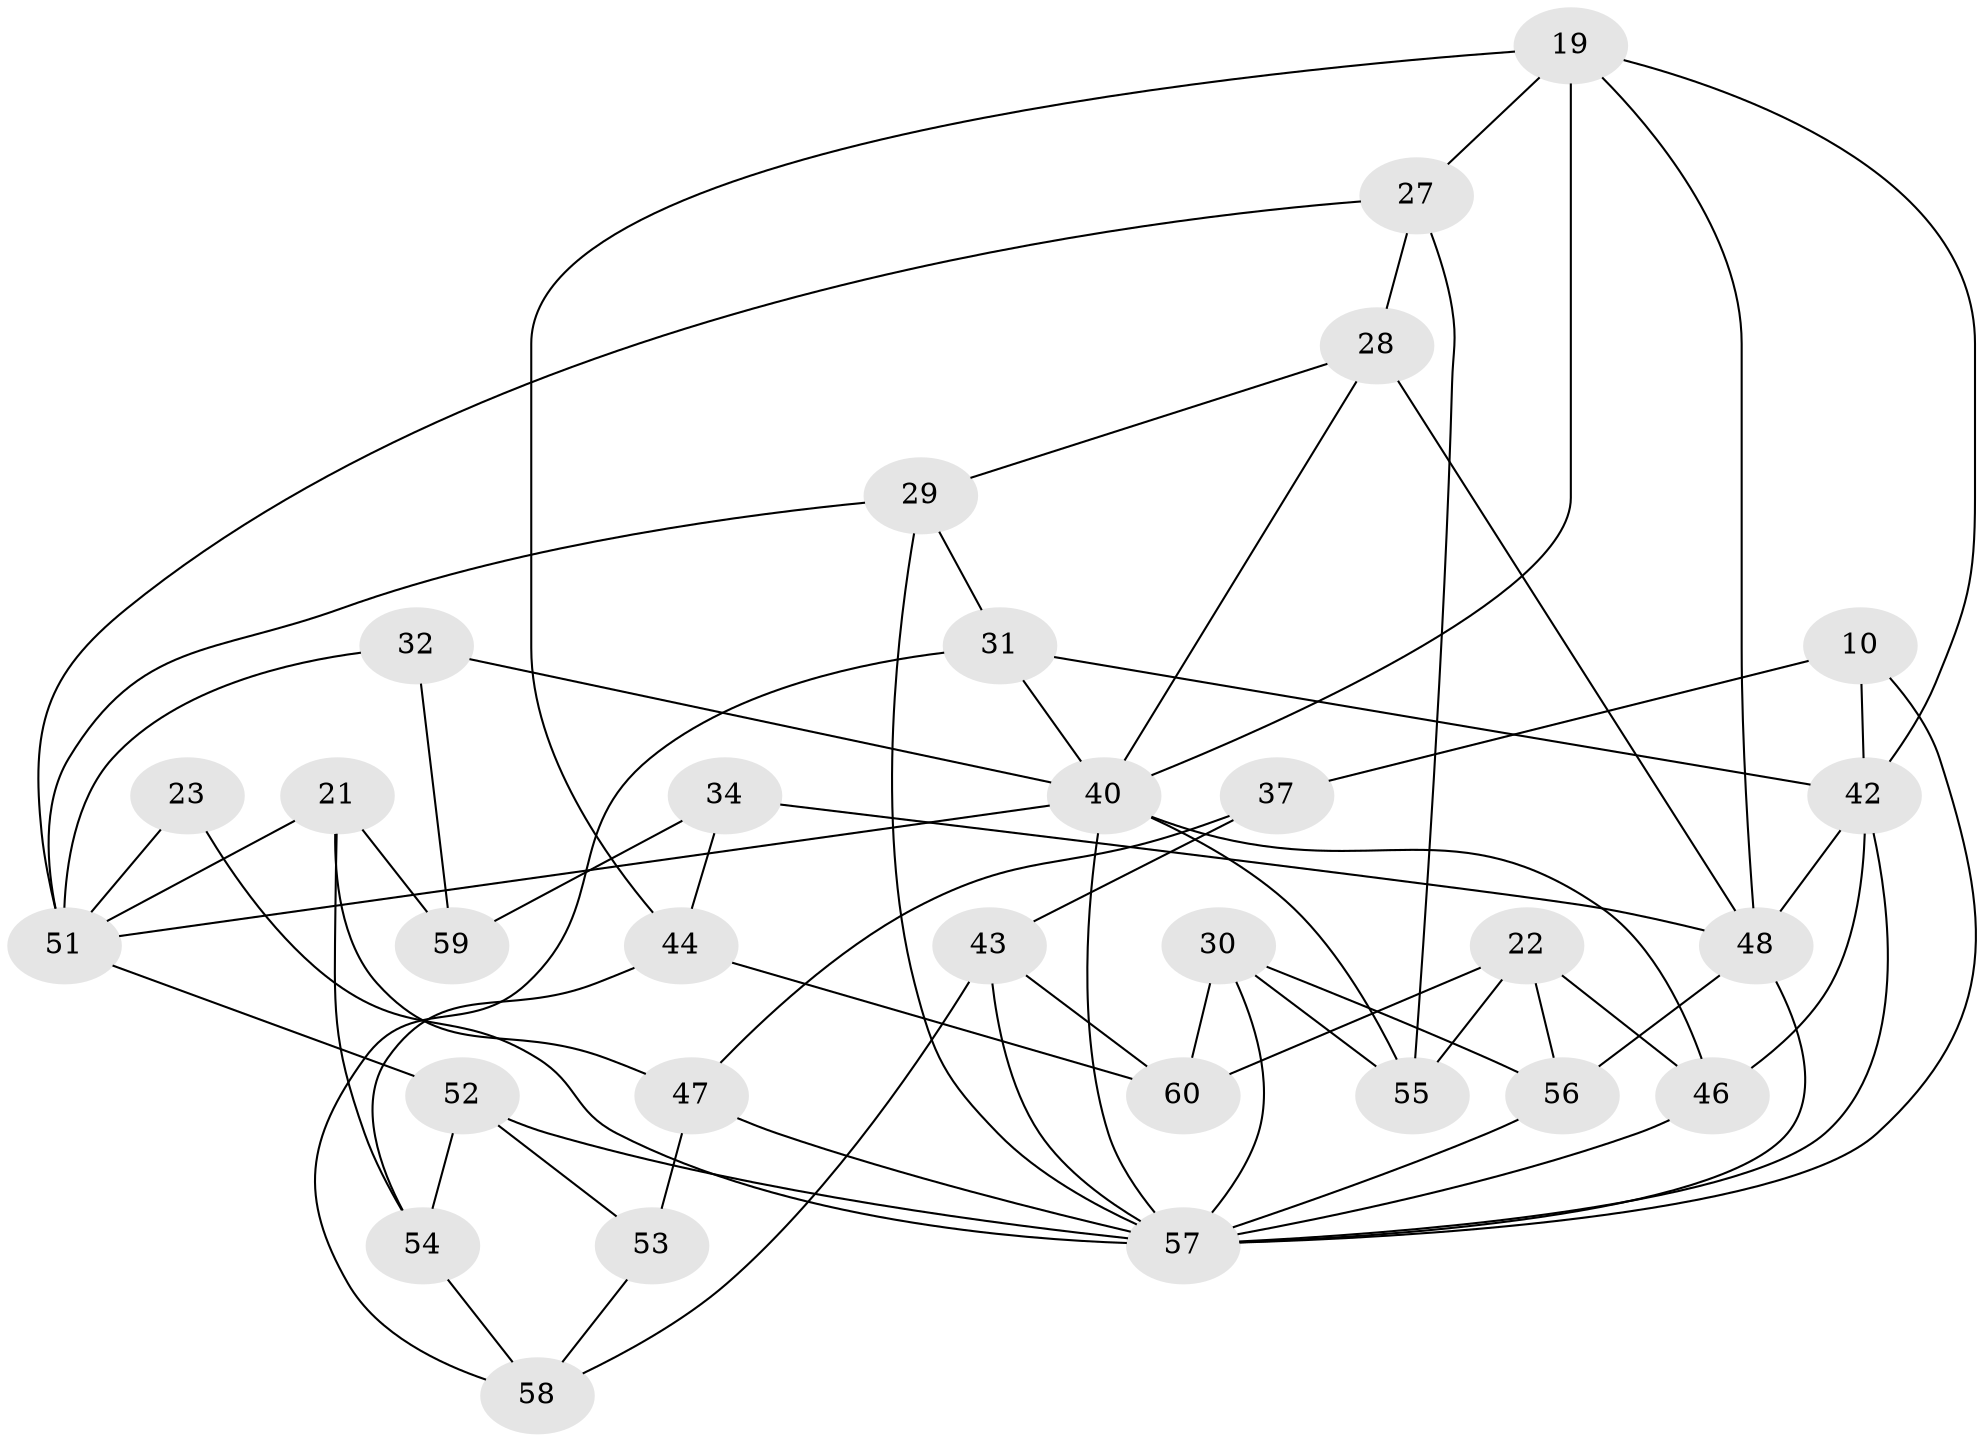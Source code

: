 // original degree distribution, {4: 1.0}
// Generated by graph-tools (version 1.1) at 2025/59/03/09/25 04:59:13]
// undirected, 30 vertices, 66 edges
graph export_dot {
graph [start="1"]
  node [color=gray90,style=filled];
  10 [super="+2"];
  19 [super="+14"];
  21;
  22;
  23;
  27;
  28 [super="+26"];
  29;
  30;
  31;
  32 [super="+24"];
  34;
  37;
  40 [super="+8+16+35+15"];
  42 [super="+38"];
  43;
  44;
  46;
  47 [super="+18"];
  48 [super="+3+39"];
  51 [super="+5+36+13"];
  52;
  53;
  54;
  55;
  56 [super="+7"];
  57 [super="+20+33+50"];
  58;
  59;
  60;
  10 -- 37 [weight=2];
  10 -- 57 [weight=2];
  10 -- 42 [weight=2];
  19 -- 44;
  19 -- 40 [weight=2];
  19 -- 48;
  19 -- 27;
  19 -- 42;
  21 -- 59;
  21 -- 54;
  21 -- 51;
  21 -- 47;
  22 -- 60;
  22 -- 56;
  22 -- 46;
  22 -- 55;
  23 -- 57 [weight=2];
  23 -- 51 [weight=2];
  27 -- 55;
  27 -- 28;
  27 -- 51;
  28 -- 48 [weight=3];
  28 -- 29;
  28 -- 40;
  29 -- 31;
  29 -- 51;
  29 -- 57;
  30 -- 56;
  30 -- 55;
  30 -- 60;
  30 -- 57;
  31 -- 42;
  31 -- 58;
  31 -- 40;
  32 -- 59 [weight=2];
  32 -- 51 [weight=2];
  32 -- 40 [weight=2];
  34 -- 48 [weight=2];
  34 -- 44;
  34 -- 59;
  37 -- 43;
  37 -- 47;
  40 -- 46;
  40 -- 51 [weight=2];
  40 -- 55;
  40 -- 57 [weight=2];
  42 -- 48;
  42 -- 57 [weight=2];
  42 -- 46;
  43 -- 58;
  43 -- 60;
  43 -- 57;
  44 -- 60;
  44 -- 54;
  46 -- 57;
  47 -- 57 [weight=4];
  47 -- 53 [weight=2];
  48 -- 57 [weight=2];
  48 -- 56 [weight=3];
  51 -- 52;
  52 -- 54;
  52 -- 53;
  52 -- 57;
  53 -- 58;
  54 -- 58;
  56 -- 57 [weight=3];
}

